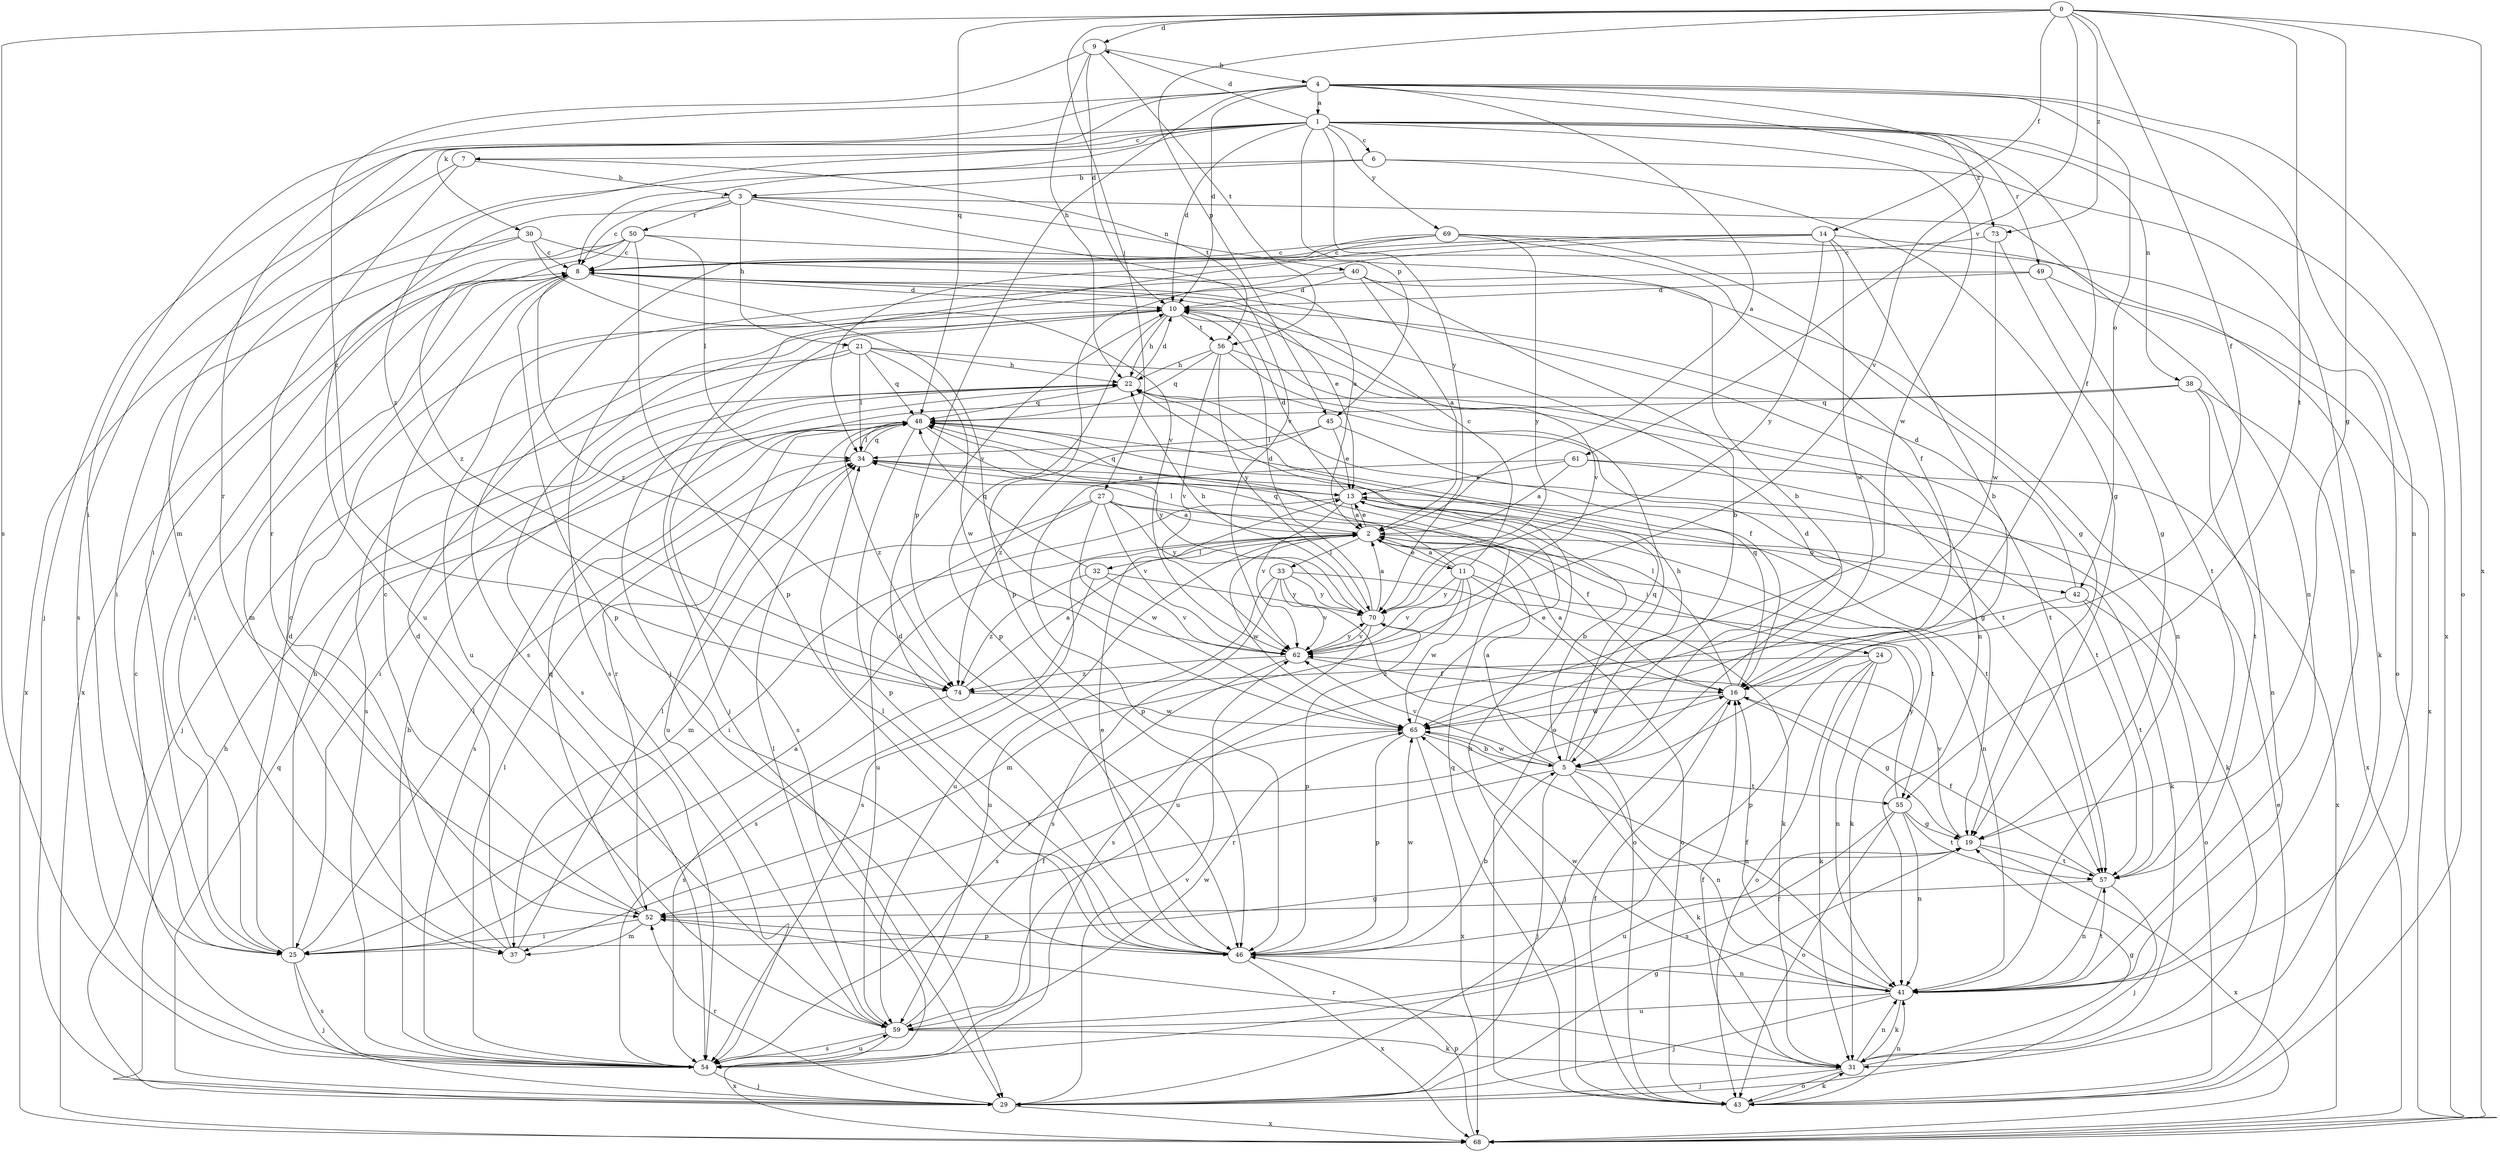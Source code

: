 strict digraph  {
0;
1;
2;
3;
4;
5;
6;
7;
8;
9;
10;
11;
13;
14;
16;
19;
21;
22;
24;
25;
27;
29;
30;
31;
32;
33;
34;
37;
38;
40;
41;
42;
43;
45;
46;
48;
49;
50;
52;
54;
55;
56;
57;
59;
61;
62;
65;
68;
69;
70;
73;
74;
0 -> 9  [label=d];
0 -> 14  [label=f];
0 -> 16  [label=f];
0 -> 19  [label=g];
0 -> 27  [label=j];
0 -> 45  [label=p];
0 -> 48  [label=q];
0 -> 54  [label=s];
0 -> 55  [label=t];
0 -> 61  [label=v];
0 -> 68  [label=x];
0 -> 73  [label=z];
1 -> 6  [label=c];
1 -> 7  [label=c];
1 -> 8  [label=c];
1 -> 9  [label=d];
1 -> 10  [label=d];
1 -> 29  [label=j];
1 -> 37  [label=m];
1 -> 38  [label=n];
1 -> 45  [label=p];
1 -> 49  [label=r];
1 -> 65  [label=w];
1 -> 68  [label=x];
1 -> 69  [label=y];
1 -> 70  [label=y];
1 -> 73  [label=z];
1 -> 74  [label=z];
2 -> 11  [label=e];
2 -> 13  [label=e];
2 -> 24  [label=i];
2 -> 32  [label=l];
2 -> 33  [label=l];
2 -> 34  [label=l];
2 -> 42  [label=o];
2 -> 54  [label=s];
2 -> 55  [label=t];
2 -> 59  [label=u];
2 -> 65  [label=w];
3 -> 8  [label=c];
3 -> 21  [label=h];
3 -> 40  [label=n];
3 -> 41  [label=n];
3 -> 50  [label=r];
3 -> 59  [label=u];
3 -> 62  [label=v];
4 -> 1  [label=a];
4 -> 2  [label=a];
4 -> 10  [label=d];
4 -> 16  [label=f];
4 -> 25  [label=i];
4 -> 30  [label=k];
4 -> 41  [label=n];
4 -> 42  [label=o];
4 -> 43  [label=o];
4 -> 46  [label=p];
4 -> 52  [label=r];
4 -> 62  [label=v];
5 -> 2  [label=a];
5 -> 10  [label=d];
5 -> 22  [label=h];
5 -> 29  [label=j];
5 -> 31  [label=k];
5 -> 41  [label=n];
5 -> 48  [label=q];
5 -> 52  [label=r];
5 -> 55  [label=t];
5 -> 62  [label=v];
5 -> 65  [label=w];
6 -> 3  [label=b];
6 -> 19  [label=g];
6 -> 25  [label=i];
6 -> 41  [label=n];
7 -> 3  [label=b];
7 -> 52  [label=r];
7 -> 54  [label=s];
7 -> 56  [label=t];
8 -> 10  [label=d];
8 -> 13  [label=e];
8 -> 25  [label=i];
8 -> 37  [label=m];
8 -> 41  [label=n];
8 -> 46  [label=p];
8 -> 62  [label=v];
8 -> 74  [label=z];
9 -> 4  [label=b];
9 -> 10  [label=d];
9 -> 22  [label=h];
9 -> 56  [label=t];
9 -> 74  [label=z];
10 -> 22  [label=h];
10 -> 29  [label=j];
10 -> 46  [label=p];
10 -> 54  [label=s];
10 -> 56  [label=t];
10 -> 62  [label=v];
11 -> 2  [label=a];
11 -> 8  [label=c];
11 -> 31  [label=k];
11 -> 37  [label=m];
11 -> 43  [label=o];
11 -> 48  [label=q];
11 -> 62  [label=v];
11 -> 65  [label=w];
11 -> 70  [label=y];
13 -> 2  [label=a];
13 -> 5  [label=b];
13 -> 10  [label=d];
13 -> 25  [label=i];
13 -> 31  [label=k];
13 -> 41  [label=n];
13 -> 48  [label=q];
13 -> 62  [label=v];
14 -> 5  [label=b];
14 -> 8  [label=c];
14 -> 29  [label=j];
14 -> 31  [label=k];
14 -> 46  [label=p];
14 -> 65  [label=w];
14 -> 70  [label=y];
16 -> 2  [label=a];
16 -> 19  [label=g];
16 -> 29  [label=j];
16 -> 34  [label=l];
16 -> 48  [label=q];
16 -> 65  [label=w];
19 -> 57  [label=t];
19 -> 59  [label=u];
19 -> 62  [label=v];
19 -> 68  [label=x];
21 -> 22  [label=h];
21 -> 29  [label=j];
21 -> 34  [label=l];
21 -> 48  [label=q];
21 -> 54  [label=s];
21 -> 57  [label=t];
21 -> 65  [label=w];
22 -> 10  [label=d];
22 -> 16  [label=f];
22 -> 19  [label=g];
22 -> 25  [label=i];
22 -> 48  [label=q];
24 -> 31  [label=k];
24 -> 41  [label=n];
24 -> 43  [label=o];
24 -> 46  [label=p];
24 -> 74  [label=z];
25 -> 2  [label=a];
25 -> 10  [label=d];
25 -> 19  [label=g];
25 -> 22  [label=h];
25 -> 29  [label=j];
25 -> 34  [label=l];
25 -> 54  [label=s];
27 -> 2  [label=a];
27 -> 16  [label=f];
27 -> 37  [label=m];
27 -> 59  [label=u];
27 -> 62  [label=v];
27 -> 65  [label=w];
27 -> 70  [label=y];
29 -> 19  [label=g];
29 -> 22  [label=h];
29 -> 48  [label=q];
29 -> 52  [label=r];
29 -> 62  [label=v];
29 -> 68  [label=x];
30 -> 2  [label=a];
30 -> 8  [label=c];
30 -> 25  [label=i];
30 -> 62  [label=v];
30 -> 68  [label=x];
31 -> 16  [label=f];
31 -> 19  [label=g];
31 -> 29  [label=j];
31 -> 41  [label=n];
31 -> 43  [label=o];
31 -> 52  [label=r];
32 -> 48  [label=q];
32 -> 54  [label=s];
32 -> 62  [label=v];
32 -> 70  [label=y];
32 -> 74  [label=z];
33 -> 31  [label=k];
33 -> 43  [label=o];
33 -> 54  [label=s];
33 -> 59  [label=u];
33 -> 62  [label=v];
33 -> 70  [label=y];
34 -> 13  [label=e];
34 -> 48  [label=q];
34 -> 57  [label=t];
37 -> 8  [label=c];
37 -> 10  [label=d];
37 -> 34  [label=l];
38 -> 41  [label=n];
38 -> 48  [label=q];
38 -> 54  [label=s];
38 -> 57  [label=t];
38 -> 68  [label=x];
40 -> 2  [label=a];
40 -> 5  [label=b];
40 -> 10  [label=d];
40 -> 41  [label=n];
40 -> 59  [label=u];
41 -> 16  [label=f];
41 -> 29  [label=j];
41 -> 31  [label=k];
41 -> 57  [label=t];
41 -> 59  [label=u];
41 -> 65  [label=w];
42 -> 10  [label=d];
42 -> 43  [label=o];
42 -> 57  [label=t];
42 -> 59  [label=u];
43 -> 13  [label=e];
43 -> 16  [label=f];
43 -> 22  [label=h];
43 -> 31  [label=k];
43 -> 41  [label=n];
43 -> 48  [label=q];
45 -> 13  [label=e];
45 -> 34  [label=l];
45 -> 57  [label=t];
45 -> 74  [label=z];
46 -> 5  [label=b];
46 -> 10  [label=d];
46 -> 13  [label=e];
46 -> 34  [label=l];
46 -> 41  [label=n];
46 -> 65  [label=w];
46 -> 68  [label=x];
48 -> 34  [label=l];
48 -> 46  [label=p];
48 -> 52  [label=r];
48 -> 54  [label=s];
48 -> 59  [label=u];
48 -> 70  [label=y];
48 -> 74  [label=z];
49 -> 10  [label=d];
49 -> 54  [label=s];
49 -> 57  [label=t];
49 -> 68  [label=x];
50 -> 5  [label=b];
50 -> 8  [label=c];
50 -> 25  [label=i];
50 -> 34  [label=l];
50 -> 46  [label=p];
50 -> 68  [label=x];
50 -> 74  [label=z];
52 -> 8  [label=c];
52 -> 25  [label=i];
52 -> 37  [label=m];
52 -> 46  [label=p];
52 -> 48  [label=q];
54 -> 8  [label=c];
54 -> 22  [label=h];
54 -> 29  [label=j];
54 -> 34  [label=l];
54 -> 59  [label=u];
55 -> 19  [label=g];
55 -> 41  [label=n];
55 -> 43  [label=o];
55 -> 54  [label=s];
55 -> 57  [label=t];
55 -> 70  [label=y];
56 -> 22  [label=h];
56 -> 43  [label=o];
56 -> 48  [label=q];
56 -> 57  [label=t];
56 -> 62  [label=v];
56 -> 70  [label=y];
57 -> 16  [label=f];
57 -> 29  [label=j];
57 -> 41  [label=n];
57 -> 52  [label=r];
59 -> 16  [label=f];
59 -> 31  [label=k];
59 -> 34  [label=l];
59 -> 54  [label=s];
59 -> 65  [label=w];
59 -> 68  [label=x];
61 -> 2  [label=a];
61 -> 13  [label=e];
61 -> 31  [label=k];
61 -> 46  [label=p];
61 -> 68  [label=x];
62 -> 16  [label=f];
62 -> 54  [label=s];
62 -> 70  [label=y];
62 -> 74  [label=z];
65 -> 5  [label=b];
65 -> 13  [label=e];
65 -> 41  [label=n];
65 -> 46  [label=p];
65 -> 52  [label=r];
65 -> 68  [label=x];
68 -> 46  [label=p];
69 -> 8  [label=c];
69 -> 16  [label=f];
69 -> 19  [label=g];
69 -> 34  [label=l];
69 -> 43  [label=o];
69 -> 54  [label=s];
69 -> 70  [label=y];
70 -> 2  [label=a];
70 -> 10  [label=d];
70 -> 22  [label=h];
70 -> 46  [label=p];
70 -> 54  [label=s];
70 -> 62  [label=v];
73 -> 8  [label=c];
73 -> 19  [label=g];
73 -> 65  [label=w];
74 -> 2  [label=a];
74 -> 54  [label=s];
74 -> 65  [label=w];
}
